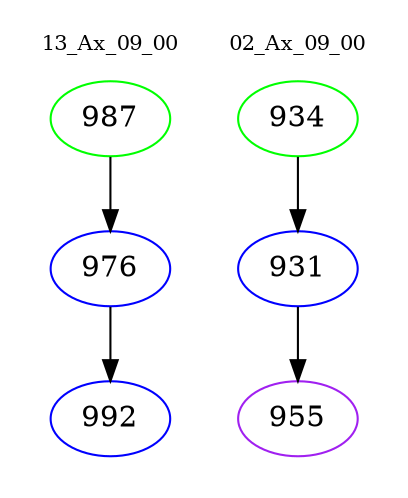digraph{
subgraph cluster_0 {
color = white
label = "13_Ax_09_00";
fontsize=10;
T0_987 [label="987", color="green"]
T0_987 -> T0_976 [color="black"]
T0_976 [label="976", color="blue"]
T0_976 -> T0_992 [color="black"]
T0_992 [label="992", color="blue"]
}
subgraph cluster_1 {
color = white
label = "02_Ax_09_00";
fontsize=10;
T1_934 [label="934", color="green"]
T1_934 -> T1_931 [color="black"]
T1_931 [label="931", color="blue"]
T1_931 -> T1_955 [color="black"]
T1_955 [label="955", color="purple"]
}
}
